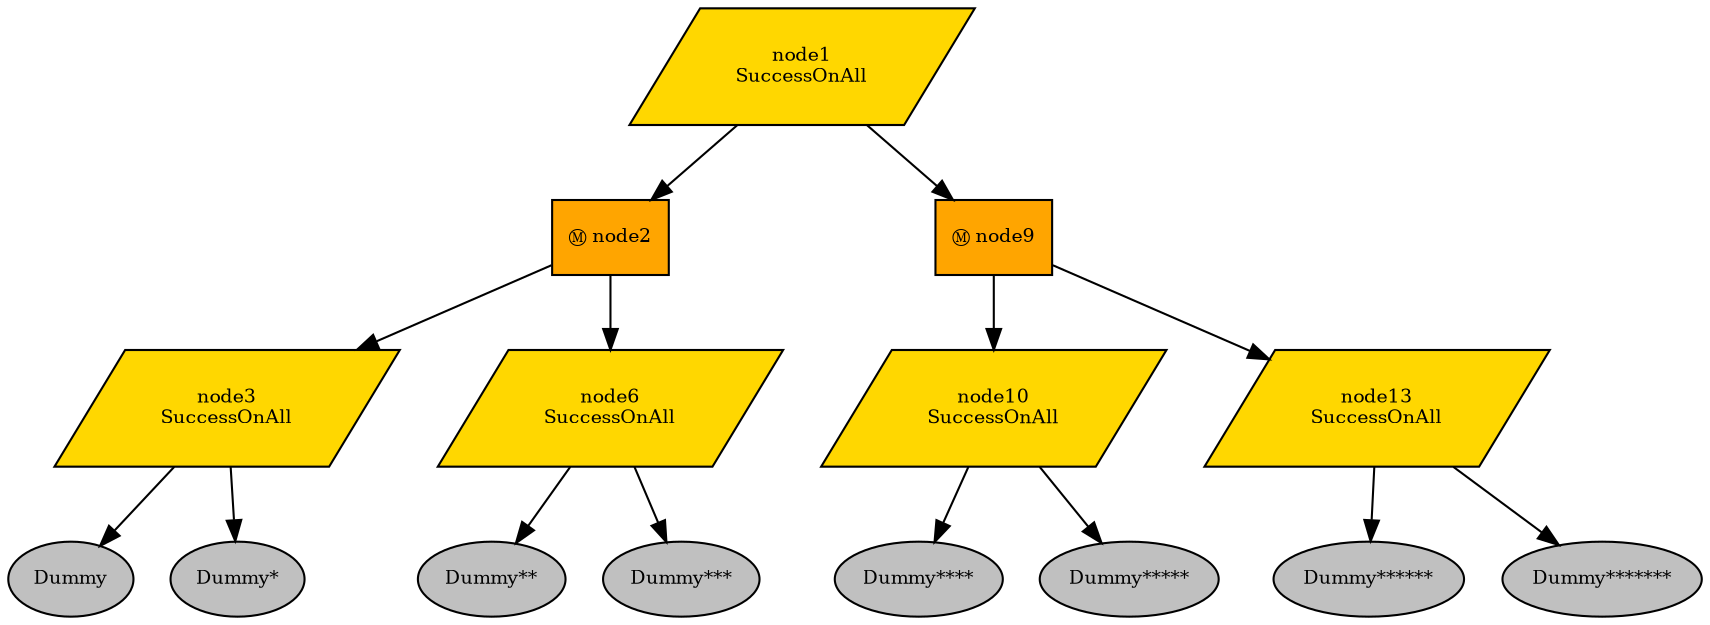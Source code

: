 digraph pastafarianism {
ordering=out;
graph [fontname="times-roman"];
node [fontname="times-roman"];
edge [fontname="times-roman"];
node1 [fillcolor=gold, fontcolor=black, fontsize=9, label="node1\nSuccessOnAll", shape=parallelogram, style=filled];
node2 [fillcolor=orange, fontcolor=black, fontsize=9, label="Ⓜ node2", shape=box, style=filled];
node1 -> node2;
node3 [fillcolor=gold, fontcolor=black, fontsize=9, label="node3\nSuccessOnAll", shape=parallelogram, style=filled];
node2 -> node3;
Dummy [fillcolor=gray, fontcolor=black, fontsize=9, label=Dummy, shape=ellipse, style=filled];
node3 -> Dummy;
"Dummy*" [fillcolor=gray, fontcolor=black, fontsize=9, label="Dummy*", shape=ellipse, style=filled];
node3 -> "Dummy*";
node6 [fillcolor=gold, fontcolor=black, fontsize=9, label="node6\nSuccessOnAll", shape=parallelogram, style=filled];
node2 -> node6;
"Dummy**" [fillcolor=gray, fontcolor=black, fontsize=9, label="Dummy**", shape=ellipse, style=filled];
node6 -> "Dummy**";
"Dummy***" [fillcolor=gray, fontcolor=black, fontsize=9, label="Dummy***", shape=ellipse, style=filled];
node6 -> "Dummy***";
node9 [fillcolor=orange, fontcolor=black, fontsize=9, label="Ⓜ node9", shape=box, style=filled];
node1 -> node9;
node10 [fillcolor=gold, fontcolor=black, fontsize=9, label="node10\nSuccessOnAll", shape=parallelogram, style=filled];
node9 -> node10;
"Dummy****" [fillcolor=gray, fontcolor=black, fontsize=9, label="Dummy****", shape=ellipse, style=filled];
node10 -> "Dummy****";
"Dummy*****" [fillcolor=gray, fontcolor=black, fontsize=9, label="Dummy*****", shape=ellipse, style=filled];
node10 -> "Dummy*****";
node13 [fillcolor=gold, fontcolor=black, fontsize=9, label="node13\nSuccessOnAll", shape=parallelogram, style=filled];
node9 -> node13;
"Dummy******" [fillcolor=gray, fontcolor=black, fontsize=9, label="Dummy******", shape=ellipse, style=filled];
node13 -> "Dummy******";
"Dummy*******" [fillcolor=gray, fontcolor=black, fontsize=9, label="Dummy*******", shape=ellipse, style=filled];
node13 -> "Dummy*******";
}
